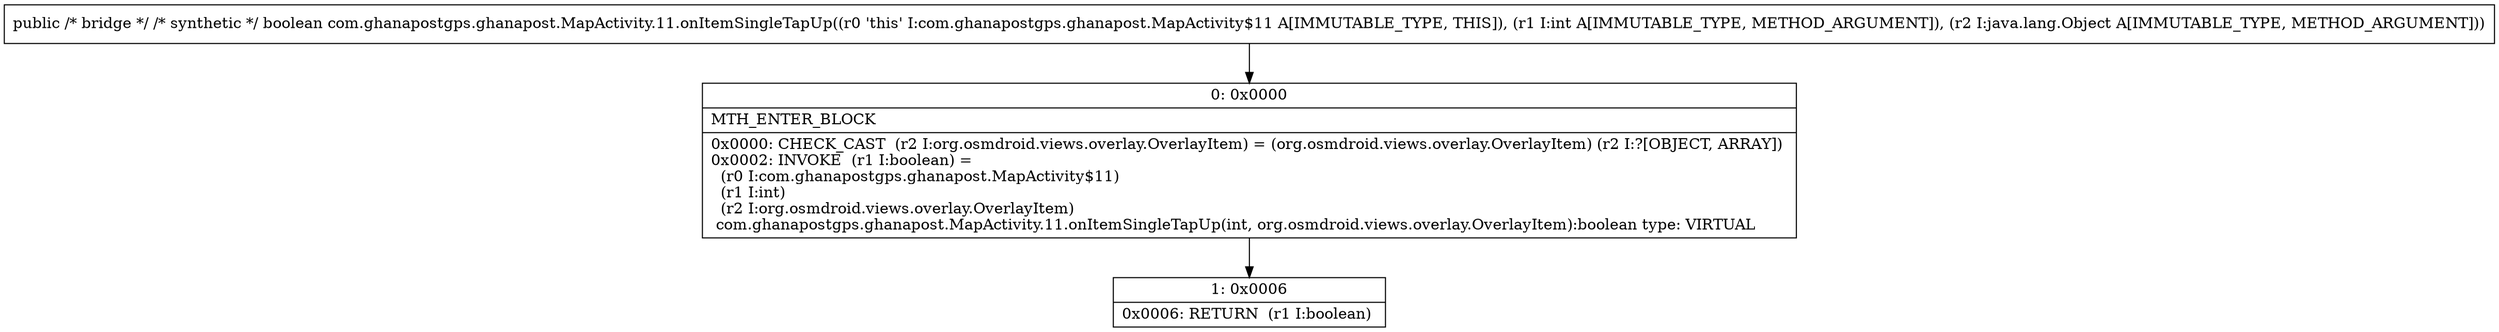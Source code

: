 digraph "CFG forcom.ghanapostgps.ghanapost.MapActivity.11.onItemSingleTapUp(ILjava\/lang\/Object;)Z" {
Node_0 [shape=record,label="{0\:\ 0x0000|MTH_ENTER_BLOCK\l|0x0000: CHECK_CAST  (r2 I:org.osmdroid.views.overlay.OverlayItem) = (org.osmdroid.views.overlay.OverlayItem) (r2 I:?[OBJECT, ARRAY]) \l0x0002: INVOKE  (r1 I:boolean) = \l  (r0 I:com.ghanapostgps.ghanapost.MapActivity$11)\l  (r1 I:int)\l  (r2 I:org.osmdroid.views.overlay.OverlayItem)\l com.ghanapostgps.ghanapost.MapActivity.11.onItemSingleTapUp(int, org.osmdroid.views.overlay.OverlayItem):boolean type: VIRTUAL \l}"];
Node_1 [shape=record,label="{1\:\ 0x0006|0x0006: RETURN  (r1 I:boolean) \l}"];
MethodNode[shape=record,label="{public \/* bridge *\/ \/* synthetic *\/ boolean com.ghanapostgps.ghanapost.MapActivity.11.onItemSingleTapUp((r0 'this' I:com.ghanapostgps.ghanapost.MapActivity$11 A[IMMUTABLE_TYPE, THIS]), (r1 I:int A[IMMUTABLE_TYPE, METHOD_ARGUMENT]), (r2 I:java.lang.Object A[IMMUTABLE_TYPE, METHOD_ARGUMENT])) }"];
MethodNode -> Node_0;
Node_0 -> Node_1;
}

